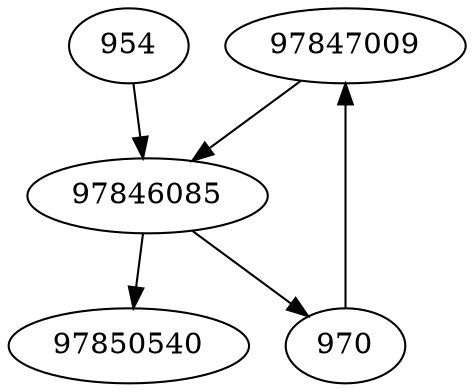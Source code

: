 strict digraph  {
97847009;
97846085;
970;
97850540;
954;
97847009 -> 97846085;
97846085 -> 970;
97846085 -> 97850540;
970 -> 97847009;
954 -> 97846085;
}
